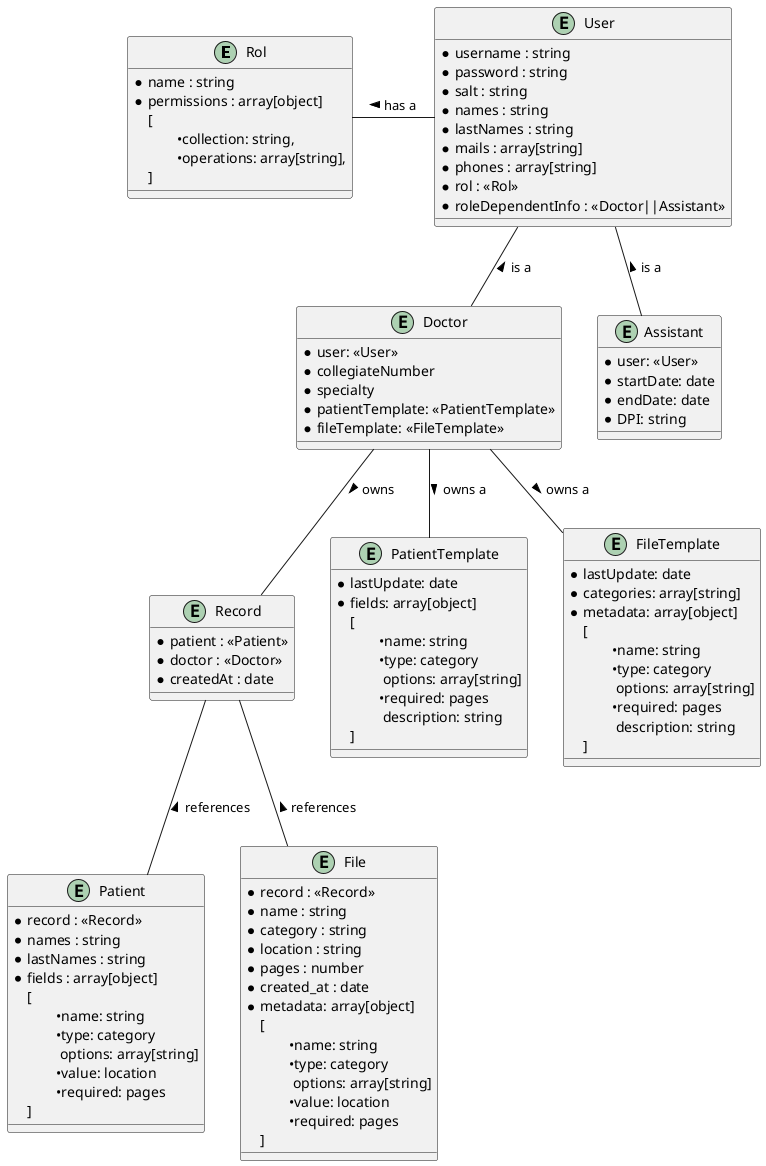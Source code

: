 @startuml entity

entity Rol {
    * name : string
    * permissions : array[object]
    [
        \t•collection: string,
        \t•operations: array[string],
    ]
}

entity User {
    * username : string
    * password : string
    * salt : string
    * names : string
    * lastNames : string
    * mails : array[string]
    * phones : array[string]
    * rol : <<Rol>>
    * roleDependentInfo : <<Doctor||Assistant>>
}

entity Doctor {
    * user: <<User>>
    * collegiateNumber
    * specialty
    * patientTemplate: <<PatientTemplate>>
    * fileTemplate: <<FileTemplate>>
}

entity Assistant {
    * user: <<User>>
    * startDate: date
    * endDate: date
    * DPI: string
}

entity Record {
    * patient : <<Patient>>
    * doctor : <<Doctor>>
    * createdAt : date
}

entity PatientTemplate {
    * lastUpdate: date
    * fields: array[object]
    [
        \t•name: string
        \t•type: category
        \t options: array[string]
        \t•required: pages
        \t description: string
    ]
}

entity Patient {
    * record : <<Record>>
    * names : string
    * lastNames : string
    * fields : array[object]
    [
        \t•name: string
        \t•type: category
        \t options: array[string]
        \t•value: location
        \t•required: pages
    ]
    
}

entity FileTemplate {
    * lastUpdate: date
    * categories: array[string]
    * metadata: array[object]
    [
        \t•name: string
        \t•type: category
        \t options: array[string]
        \t•required: pages
        \t description: string
    ]
}

entity File {
    * record : <<Record>>
    * name : string
    * category : string
    * location : string
    * pages : number
    * created_at : date
    * metadata: array[object]
    [
        \t•name: string
        \t•type: category
        \t options: array[string]
        \t•value: location
        \t•required: pages
    ]
}

User -l- Rol : > has a
User -d- Doctor : < is a
User -d- Assistant : < is a

Record -u- Doctor : < owns
Record -- File  : < references
Record -- Patient : < references

Doctor -- FileTemplate : > owns a 
Doctor -- PatientTemplate : > owns a

@enduml